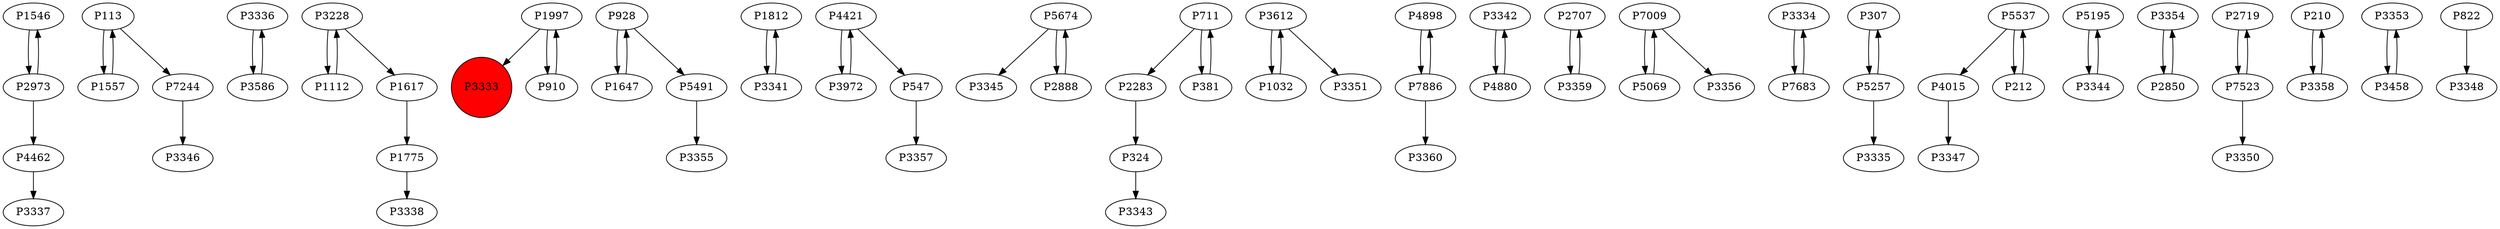 digraph {
	P1546 -> P2973
	P2973 -> P4462
	P113 -> P1557
	P3336 -> P3586
	P3228 -> P1112
	P1997 -> P3333
	P4462 -> P3337
	P928 -> P1647
	P1812 -> P3341
	P2973 -> P1546
	P4421 -> P3972
	P5674 -> P3345
	P711 -> P2283
	P324 -> P3343
	P3612 -> P1032
	P2283 -> P324
	P3228 -> P1617
	P928 -> P5491
	P4898 -> P7886
	P3342 -> P4880
	P2707 -> P3359
	P3341 -> P1812
	P7244 -> P3346
	P5674 -> P2888
	P2888 -> P5674
	P910 -> P1997
	P7009 -> P5069
	P1032 -> P3612
	P3334 -> P7683
	P307 -> P5257
	P381 -> P711
	P3586 -> P3336
	P5537 -> P4015
	P5491 -> P3355
	P5195 -> P3344
	P1617 -> P1775
	P1647 -> P928
	P5537 -> P212
	P3354 -> P2850
	P711 -> P381
	P3612 -> P3351
	P5257 -> P3335
	P1775 -> P3338
	P2719 -> P7523
	P210 -> P3358
	P7523 -> P3350
	P3359 -> P2707
	P1112 -> P3228
	P212 -> P5537
	P1557 -> P113
	P7523 -> P2719
	P7009 -> P3356
	P2850 -> P3354
	P1997 -> P910
	P5069 -> P7009
	P4015 -> P3347
	P7886 -> P4898
	P3353 -> P3458
	P4421 -> P547
	P113 -> P7244
	P3458 -> P3353
	P822 -> P3348
	P7683 -> P3334
	P547 -> P3357
	P3344 -> P5195
	P3358 -> P210
	P4880 -> P3342
	P5257 -> P307
	P7886 -> P3360
	P3972 -> P4421
	P3333 [shape=circle]
	P3333 [style=filled]
	P3333 [fillcolor=red]
}